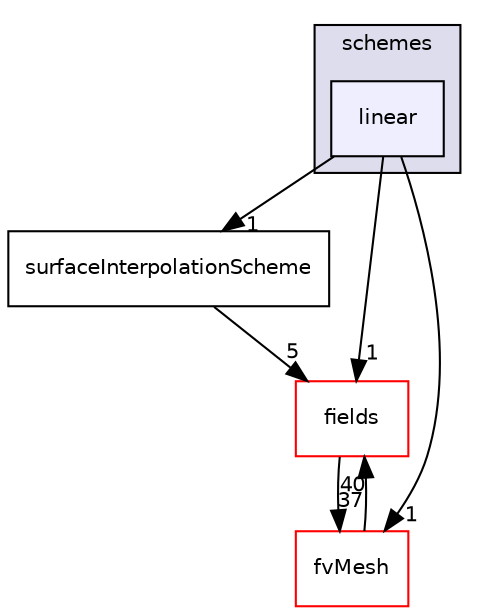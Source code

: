 digraph "src/finiteVolume/interpolation/surfaceInterpolation/schemes/linear" {
  bgcolor=transparent;
  compound=true
  node [ fontsize="10", fontname="Helvetica"];
  edge [ labelfontsize="10", labelfontname="Helvetica"];
  subgraph clusterdir_deb7d71175aa940c147966c547ebcb7e {
    graph [ bgcolor="#ddddee", pencolor="black", label="schemes" fontname="Helvetica", fontsize="10", URL="dir_deb7d71175aa940c147966c547ebcb7e.html"]
  dir_9e2eeea6cf6040677fd901bbca7e41e2 [shape=box, label="linear", style="filled", fillcolor="#eeeeff", pencolor="black", URL="dir_9e2eeea6cf6040677fd901bbca7e41e2.html"];
  }
  dir_19d3b1afd53ea5e65e1bc53b79dacb85 [shape=box label="surfaceInterpolationScheme" URL="dir_19d3b1afd53ea5e65e1bc53b79dacb85.html"];
  dir_25ab4a83a983f7bb7a38b7f63bb141b7 [shape=box label="fields" color="red" URL="dir_25ab4a83a983f7bb7a38b7f63bb141b7.html"];
  dir_c382fa095c9c33d8673c0dd60aaef275 [shape=box label="fvMesh" color="red" URL="dir_c382fa095c9c33d8673c0dd60aaef275.html"];
  dir_19d3b1afd53ea5e65e1bc53b79dacb85->dir_25ab4a83a983f7bb7a38b7f63bb141b7 [headlabel="5", labeldistance=1.5 headhref="dir_001269_000938.html"];
  dir_25ab4a83a983f7bb7a38b7f63bb141b7->dir_c382fa095c9c33d8673c0dd60aaef275 [headlabel="37", labeldistance=1.5 headhref="dir_000938_001126.html"];
  dir_c382fa095c9c33d8673c0dd60aaef275->dir_25ab4a83a983f7bb7a38b7f63bb141b7 [headlabel="40", labeldistance=1.5 headhref="dir_001126_000938.html"];
  dir_9e2eeea6cf6040677fd901bbca7e41e2->dir_19d3b1afd53ea5e65e1bc53b79dacb85 [headlabel="1", labeldistance=1.5 headhref="dir_001239_001269.html"];
  dir_9e2eeea6cf6040677fd901bbca7e41e2->dir_25ab4a83a983f7bb7a38b7f63bb141b7 [headlabel="1", labeldistance=1.5 headhref="dir_001239_000938.html"];
  dir_9e2eeea6cf6040677fd901bbca7e41e2->dir_c382fa095c9c33d8673c0dd60aaef275 [headlabel="1", labeldistance=1.5 headhref="dir_001239_001126.html"];
}
